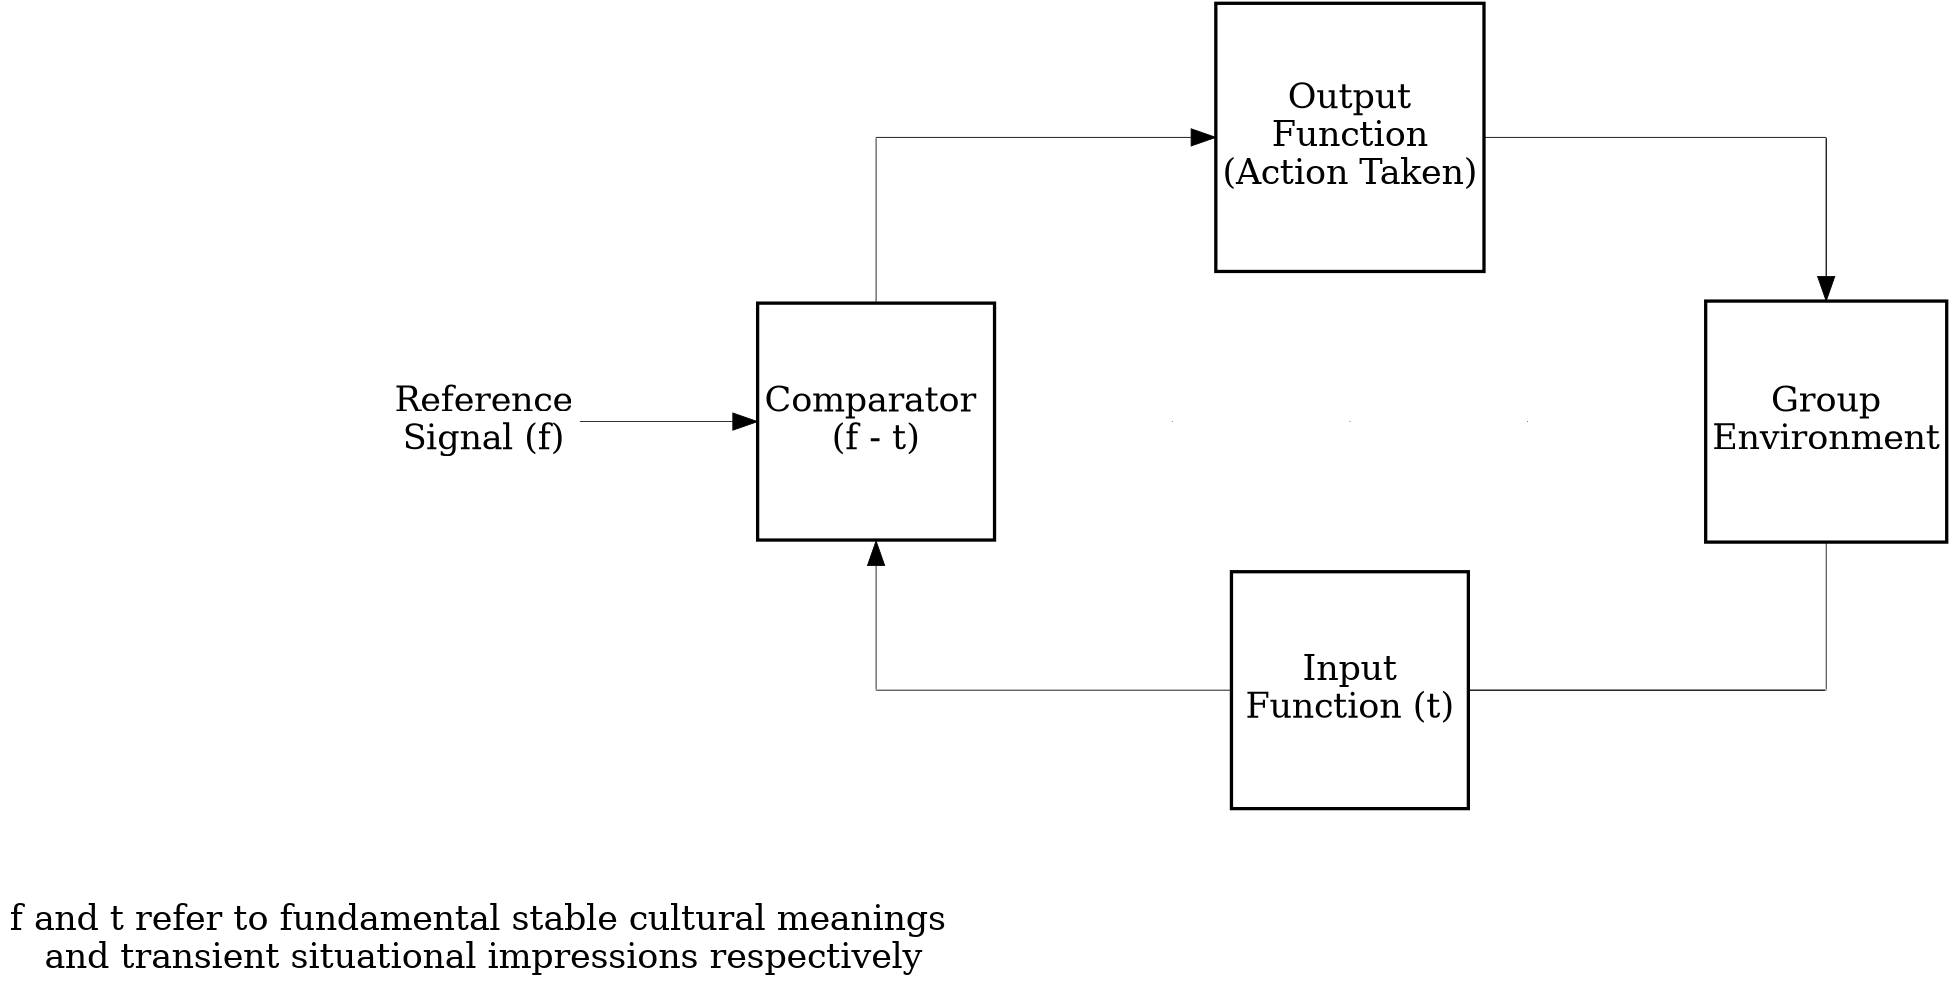 /*ISRE Control Model Graph*/
/*Jonathan H. Morgan*/
/*2 July 2019*/

digraph ISRE_3 {
dpi = 350;
size = "13,15";
pencolor = black;
penwidth = 3;
rankdir=BT;
nodesep=3;

/*Creating Graph Entities*/
Ref_Signal [label = "Reference\nSignal (f)"] [shape = none, width=0.5, height=0.5, fontsize=42];
Comparator [label = "Comparator \n(f - t)"] [shape = square, width=4, height=1, penwidth=4, fontsize=42];
Output [label = "Output\nFunction\n(Action Taken)"] [shape = square, width=4, height=1, penwidth=4, fontsize=42];
Env [label = "Group\nEnvironment"] [shape = square, width=4, height=1, penwidth=4, fontsize=42];
Input [label = "Input\nFunction (t)"] [shape = square, width=4, height=1, penwidth=4, fontsize=42];

/*Connector Nodes*/
conn_1 [ shape = point height = 0.0 width = 0.0 margin = 0 ]
conn_2 [ shape = point height = 0.0 width = 0.0 margin = 0 ]
conn_3 [ shape = point height = 0.0 width = 0.0 margin = 0 ]
conn_4 [ shape = point height = 0.0 width = 0.0 margin = 0 ]
conn_5 [ shape = point height = 0.0 width = 0.0 margin = 0 ]
conn_6 [ shape = point height = 0.0 width = 0.0 margin = 0 ]
conn_7 [ shape = point height = 0.0 width = 0.0 margin = 0 ]


/*Relations*/
{ rank = same; Ref_Signal, Comparator, Env, conn_2, conn_4, conn_7}
edge[ maxlen = 1];
Ref_Signal -> Comparator [arrowsize=3];


Comparator -> conn_2 [style=invisible, arrowhead=none];
conn_2 -> conn_7 [style=invisible, arrowhead=none];
conn_7 -> conn_4 [style=invisible, arrowhead=none];
conn_4 -> Env [style=invisible, arrowhead=none];
conn_2 -> Output [style=invisible, arrowhead=none];
Input -> conn_2 [style=invisible, arrowhead=none];
conn_4 -> Output [style=invisible, arrowhead=none];
Input -> conn_7 [style=invisible, arrowhead=none];
conn_7 -> Output [style=invisible, arrowhead=none];

{rank = same; conn_3, conn_6, Output}
Env:n -> conn_3:s [arrowhead=none];
conn_3:s -> Env:n [arrowsize=3];
Output -> conn_3 [arrowhead=none];
Comparator:n -> conn_6:s [arrowhead=none];
conn_6:s -> Comparator:n [arrowhead=none, style=invisible];
conn_6 -> Output [arrowsize=3];

{ rank = same; conn_1, conn_5, Input}
conn_1 -> Input [arrowhead=none];


conn_1 -> Comparator [style=invisible, arrowhead=none];
conn_1 -> Comparator [style=invisible, arrowhead=none];
conn_1:n -> Comparator:s [arrowsize=3];

Input:e -> conn_5:w [arrowhead=none];
conn_5:w -> Input:e [arrowsize=3];

conn_5 -> Env [style=invisible, arrowhead=none];
conn_5 -> Env [style=invisible, arrowhead=none];
conn_5:n -> Env:s [arrowhead=none] ;

/*Adding Labels
Label_1[ label = "Error \nSignal" ] [fontsize=42, shape=none];
Label_1 -> conn_6 [style=invisible, arrowhead=none];
Comparator -> Label_1 [arrowhead=none, style=invisible];


Label_2[ label = "Perceptual \nSignal" ] [fontsize=42, shape=none];
Label_2 -> conn_1 [style=invisible, arrowhead=none];
Label_2 -> Comparator [arrowhead=none, style=invisible];
Label_2 -> Label_1 [style=invisible, arrowhead=none];*/

/*Adding Legend*/
node[ shape = plaintext ];
legend[ label = "f and t refer to fundamental stable cultural meanings \nand transient situational impressions respectively" ] [fontsize=42];


edge[ minlen = 4 ];
legend -> Ref_Signal[ style = invis ];

}